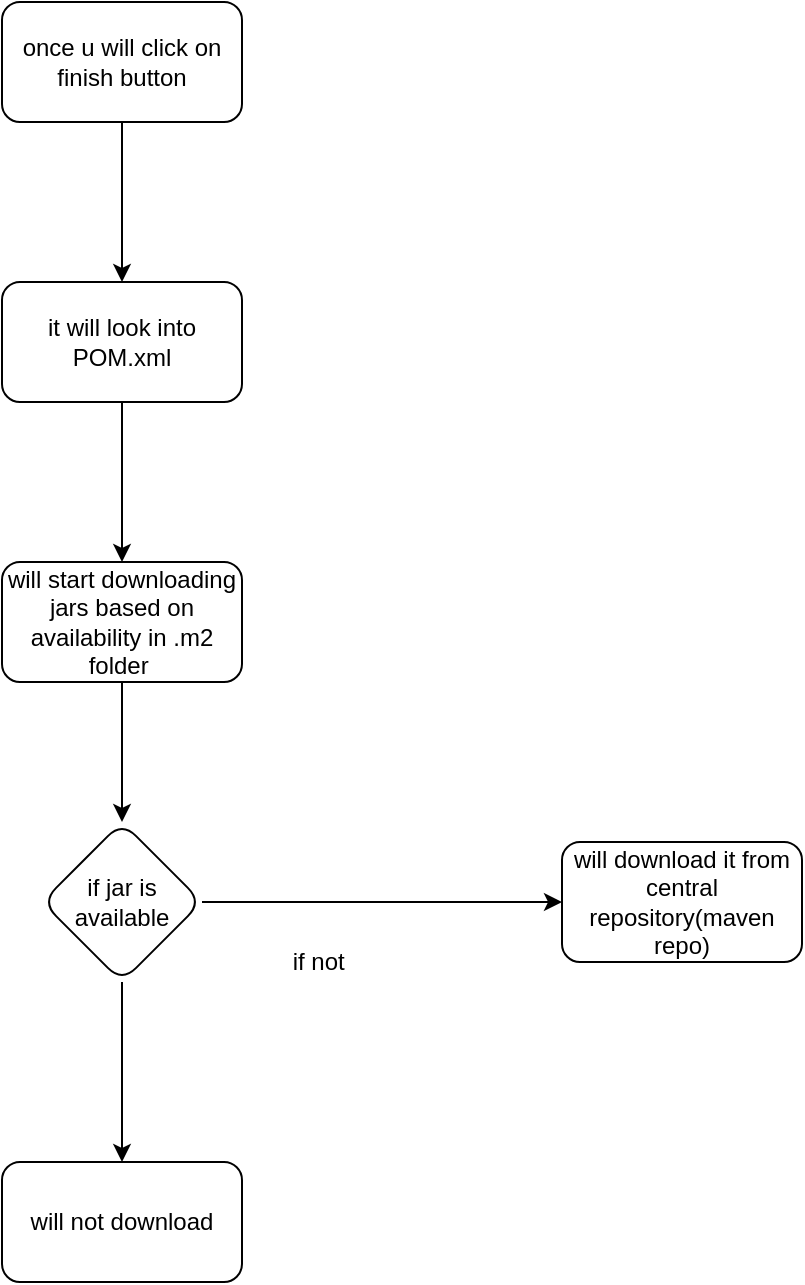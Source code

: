 <mxfile version="13.9.7" type="google" pages="7"><diagram id="oXhzZ5k0iJw5Twl_yVTJ" name="Page-1"><mxGraphModel dx="782" dy="507" grid="1" gridSize="10" guides="1" tooltips="1" connect="1" arrows="1" fold="1" page="1" pageScale="1" pageWidth="850" pageHeight="1100" math="0" shadow="0"><root><mxCell id="0"/><mxCell id="1" parent="0"/><mxCell id="1PSEC9iocyYjkI8qHaZ_-3" value="" style="edgeStyle=orthogonalEdgeStyle;rounded=0;orthogonalLoop=1;jettySize=auto;html=1;" parent="1" source="1PSEC9iocyYjkI8qHaZ_-1" target="1PSEC9iocyYjkI8qHaZ_-2" edge="1"><mxGeometry relative="1" as="geometry"/></mxCell><mxCell id="1PSEC9iocyYjkI8qHaZ_-1" value="once u will click on finish button" style="rounded=1;whiteSpace=wrap;html=1;" parent="1" vertex="1"><mxGeometry x="220" y="30" width="120" height="60" as="geometry"/></mxCell><mxCell id="1PSEC9iocyYjkI8qHaZ_-5" value="" style="edgeStyle=orthogonalEdgeStyle;rounded=0;orthogonalLoop=1;jettySize=auto;html=1;" parent="1" source="1PSEC9iocyYjkI8qHaZ_-2" target="1PSEC9iocyYjkI8qHaZ_-4" edge="1"><mxGeometry relative="1" as="geometry"/></mxCell><mxCell id="1PSEC9iocyYjkI8qHaZ_-2" value="it will look into POM.xml" style="rounded=1;whiteSpace=wrap;html=1;" parent="1" vertex="1"><mxGeometry x="220" y="170" width="120" height="60" as="geometry"/></mxCell><mxCell id="1PSEC9iocyYjkI8qHaZ_-7" value="" style="edgeStyle=orthogonalEdgeStyle;rounded=0;orthogonalLoop=1;jettySize=auto;html=1;" parent="1" source="1PSEC9iocyYjkI8qHaZ_-4" target="1PSEC9iocyYjkI8qHaZ_-6" edge="1"><mxGeometry relative="1" as="geometry"/></mxCell><mxCell id="1PSEC9iocyYjkI8qHaZ_-4" value="will start downloading jars based on availability in .m2 folder&amp;nbsp;" style="rounded=1;whiteSpace=wrap;html=1;" parent="1" vertex="1"><mxGeometry x="220" y="310" width="120" height="60" as="geometry"/></mxCell><mxCell id="1PSEC9iocyYjkI8qHaZ_-11" value="" style="edgeStyle=orthogonalEdgeStyle;rounded=0;orthogonalLoop=1;jettySize=auto;html=1;" parent="1" source="1PSEC9iocyYjkI8qHaZ_-6" target="1PSEC9iocyYjkI8qHaZ_-10" edge="1"><mxGeometry relative="1" as="geometry"/></mxCell><mxCell id="1PSEC9iocyYjkI8qHaZ_-13" value="" style="edgeStyle=orthogonalEdgeStyle;rounded=0;orthogonalLoop=1;jettySize=auto;html=1;" parent="1" source="1PSEC9iocyYjkI8qHaZ_-6" target="1PSEC9iocyYjkI8qHaZ_-12" edge="1"><mxGeometry relative="1" as="geometry"/></mxCell><mxCell id="1PSEC9iocyYjkI8qHaZ_-6" value="if jar is available" style="rhombus;whiteSpace=wrap;html=1;rounded=1;" parent="1" vertex="1"><mxGeometry x="240" y="440" width="80" height="80" as="geometry"/></mxCell><mxCell id="1PSEC9iocyYjkI8qHaZ_-10" value="will not download" style="whiteSpace=wrap;html=1;rounded=1;" parent="1" vertex="1"><mxGeometry x="220" y="610" width="120" height="60" as="geometry"/></mxCell><mxCell id="1PSEC9iocyYjkI8qHaZ_-12" value="will download it from central repository(maven repo)" style="whiteSpace=wrap;html=1;rounded=1;" parent="1" vertex="1"><mxGeometry x="500" y="450" width="120" height="60" as="geometry"/></mxCell><mxCell id="1PSEC9iocyYjkI8qHaZ_-14" value="if not&amp;nbsp;" style="text;html=1;strokeColor=none;fillColor=none;align=center;verticalAlign=middle;whiteSpace=wrap;rounded=0;" parent="1" vertex="1"><mxGeometry x="360" y="500" width="40" height="20" as="geometry"/></mxCell></root></mxGraphModel></diagram><diagram id="DUGzoXhBwSUYteey2y7Q" name="Page-2"><mxGraphModel dx="782" dy="435" grid="1" gridSize="10" guides="1" tooltips="1" connect="1" arrows="1" fold="1" page="1" pageScale="1" pageWidth="850" pageHeight="1100" math="0" shadow="0"><root><mxCell id="rTwPNDqwtlH85x0Mgu5g-0"/><mxCell id="rTwPNDqwtlH85x0Mgu5g-1" parent="rTwPNDqwtlH85x0Mgu5g-0"/><mxCell id="rTwPNDqwtlH85x0Mgu5g-4" value="" style="edgeStyle=orthogonalEdgeStyle;rounded=0;orthogonalLoop=1;jettySize=auto;html=1;" edge="1" parent="rTwPNDqwtlH85x0Mgu5g-1" source="rTwPNDqwtlH85x0Mgu5g-2" target="rTwPNDqwtlH85x0Mgu5g-3"><mxGeometry relative="1" as="geometry"/></mxCell><mxCell id="rTwPNDqwtlH85x0Mgu5g-2" value="We have to work with JSON objects" style="rounded=1;whiteSpace=wrap;html=1;" vertex="1" parent="rTwPNDqwtlH85x0Mgu5g-1"><mxGeometry x="270" y="50" width="120" height="60" as="geometry"/></mxCell><mxCell id="rTwPNDqwtlH85x0Mgu5g-6" value="" style="edgeStyle=orthogonalEdgeStyle;rounded=0;orthogonalLoop=1;jettySize=auto;html=1;" edge="1" parent="rTwPNDqwtlH85x0Mgu5g-1" source="rTwPNDqwtlH85x0Mgu5g-3" target="rTwPNDqwtlH85x0Mgu5g-5"><mxGeometry relative="1" as="geometry"/></mxCell><mxCell id="rTwPNDqwtlH85x0Mgu5g-3" value="we want to perform marshalling and unmarshalling of json object in java" style="rounded=1;whiteSpace=wrap;html=1;" vertex="1" parent="rTwPNDqwtlH85x0Mgu5g-1"><mxGeometry x="270" y="190" width="120" height="60" as="geometry"/></mxCell><mxCell id="rTwPNDqwtlH85x0Mgu5g-5" value="jackson jar&amp;nbsp;" style="whiteSpace=wrap;html=1;rounded=1;" vertex="1" parent="rTwPNDqwtlH85x0Mgu5g-1"><mxGeometry x="270" y="330" width="120" height="60" as="geometry"/></mxCell><mxCell id="rTwPNDqwtlH85x0Mgu5g-9" value="" style="edgeStyle=orthogonalEdgeStyle;rounded=0;orthogonalLoop=1;jettySize=auto;html=1;" edge="1" parent="rTwPNDqwtlH85x0Mgu5g-1" source="rTwPNDqwtlH85x0Mgu5g-7" target="rTwPNDqwtlH85x0Mgu5g-8"><mxGeometry relative="1" as="geometry"/></mxCell><mxCell id="rTwPNDqwtlH85x0Mgu5g-7" value="JSON Object" style="rounded=1;whiteSpace=wrap;html=1;" vertex="1" parent="rTwPNDqwtlH85x0Mgu5g-1"><mxGeometry x="460" y="180" width="120" height="60" as="geometry"/></mxCell><mxCell id="rTwPNDqwtlH85x0Mgu5g-10" style="edgeStyle=orthogonalEdgeStyle;rounded=0;orthogonalLoop=1;jettySize=auto;html=1;entryX=1.006;entryY=0.644;entryDx=0;entryDy=0;entryPerimeter=0;" edge="1" parent="rTwPNDqwtlH85x0Mgu5g-1" source="rTwPNDqwtlH85x0Mgu5g-8" target="rTwPNDqwtlH85x0Mgu5g-7"><mxGeometry relative="1" as="geometry"><Array as="points"><mxPoint x="600" y="350"/><mxPoint x="600" y="219"/></Array></mxGeometry></mxCell><mxCell id="rTwPNDqwtlH85x0Mgu5g-8" value="Java Object" style="rounded=1;whiteSpace=wrap;html=1;" vertex="1" parent="rTwPNDqwtlH85x0Mgu5g-1"><mxGeometry x="460" y="320" width="120" height="60" as="geometry"/></mxCell></root></mxGraphModel></diagram><diagram id="w0giVbxwZl4zXHrIp_na" name="Page-3"><mxGraphModel dx="782" dy="507" grid="1" gridSize="10" guides="1" tooltips="1" connect="1" arrows="1" fold="1" page="1" pageScale="1" pageWidth="850" pageHeight="1100" math="0" shadow="0"><root><mxCell id="FLdZUhtoKZBIuECVYEBd-0"/><mxCell id="FLdZUhtoKZBIuECVYEBd-1" parent="FLdZUhtoKZBIuECVYEBd-0"/><mxCell id="FLdZUhtoKZBIuECVYEBd-4" value="" style="edgeStyle=orthogonalEdgeStyle;rounded=0;orthogonalLoop=1;jettySize=auto;html=1;" edge="1" parent="FLdZUhtoKZBIuECVYEBd-1" source="FLdZUhtoKZBIuECVYEBd-2" target="FLdZUhtoKZBIuECVYEBd-3"><mxGeometry relative="1" as="geometry"/></mxCell><mxCell id="FLdZUhtoKZBIuECVYEBd-2" value="main" style="rounded=1;whiteSpace=wrap;html=1;" vertex="1" parent="FLdZUhtoKZBIuECVYEBd-1"><mxGeometry x="80" y="210" width="120" height="60" as="geometry"/></mxCell><mxCell id="FLdZUhtoKZBIuECVYEBd-6" value="" style="edgeStyle=orthogonalEdgeStyle;rounded=0;orthogonalLoop=1;jettySize=auto;html=1;" edge="1" parent="FLdZUhtoKZBIuECVYEBd-1" source="FLdZUhtoKZBIuECVYEBd-3" target="FLdZUhtoKZBIuECVYEBd-5"><mxGeometry relative="1" as="geometry"/></mxCell><mxCell id="FLdZUhtoKZBIuECVYEBd-3" value="service" style="rounded=1;whiteSpace=wrap;html=1;" vertex="1" parent="FLdZUhtoKZBIuECVYEBd-1"><mxGeometry x="80" y="350" width="120" height="60" as="geometry"/></mxCell><mxCell id="FLdZUhtoKZBIuECVYEBd-8" value="" style="edgeStyle=orthogonalEdgeStyle;rounded=0;orthogonalLoop=1;jettySize=auto;html=1;" edge="1" parent="FLdZUhtoKZBIuECVYEBd-1" source="FLdZUhtoKZBIuECVYEBd-5" target="FLdZUhtoKZBIuECVYEBd-7"><mxGeometry relative="1" as="geometry"/></mxCell><mxCell id="FLdZUhtoKZBIuECVYEBd-5" value="dao" style="rounded=1;whiteSpace=wrap;html=1;" vertex="1" parent="FLdZUhtoKZBIuECVYEBd-1"><mxGeometry x="80" y="490" width="120" height="60" as="geometry"/></mxCell><mxCell id="FLdZUhtoKZBIuECVYEBd-7" value="DB" style="shape=cylinder;whiteSpace=wrap;html=1;boundedLbl=1;backgroundOutline=1;rounded=1;" vertex="1" parent="FLdZUhtoKZBIuECVYEBd-1"><mxGeometry x="110" y="620" width="60" height="80" as="geometry"/></mxCell></root></mxGraphModel></diagram><diagram id="7kbSmHQN65XQ7CaXRoZJ" name="Page-4"><mxGraphModel dx="782" dy="507" grid="1" gridSize="10" guides="1" tooltips="1" connect="1" arrows="1" fold="1" page="1" pageScale="1" pageWidth="850" pageHeight="1100" math="0" shadow="0"><root><mxCell id="dFwg-6I9mCr51htqQsRj-0"/><mxCell id="dFwg-6I9mCr51htqQsRj-1" parent="dFwg-6I9mCr51htqQsRj-0"/><mxCell id="dFwg-6I9mCr51htqQsRj-2" value="Spring Core" style="rounded=1;whiteSpace=wrap;html=1;" vertex="1" parent="dFwg-6I9mCr51htqQsRj-1"><mxGeometry x="250" y="320" width="290" height="60" as="geometry"/></mxCell><mxCell id="dFwg-6I9mCr51htqQsRj-5" style="edgeStyle=orthogonalEdgeStyle;rounded=0;orthogonalLoop=1;jettySize=auto;html=1;entryX=0.113;entryY=-0.011;entryDx=0;entryDy=0;entryPerimeter=0;" edge="1" parent="dFwg-6I9mCr51htqQsRj-1" source="dFwg-6I9mCr51htqQsRj-3" target="dFwg-6I9mCr51htqQsRj-2"><mxGeometry relative="1" as="geometry"/></mxCell><mxCell id="dFwg-6I9mCr51htqQsRj-3" value="Spring Boot" style="rounded=1;whiteSpace=wrap;html=1;" vertex="1" parent="dFwg-6I9mCr51htqQsRj-1"><mxGeometry x="140" y="110" width="120" height="60" as="geometry"/></mxCell><mxCell id="dFwg-6I9mCr51htqQsRj-6" style="edgeStyle=orthogonalEdgeStyle;rounded=0;orthogonalLoop=1;jettySize=auto;html=1;entryX=0.5;entryY=0;entryDx=0;entryDy=0;" edge="1" parent="dFwg-6I9mCr51htqQsRj-1" source="dFwg-6I9mCr51htqQsRj-4" target="dFwg-6I9mCr51htqQsRj-2"><mxGeometry relative="1" as="geometry"/></mxCell><mxCell id="dFwg-6I9mCr51htqQsRj-4" value="Spring Resst" style="rounded=1;whiteSpace=wrap;html=1;" vertex="1" parent="dFwg-6I9mCr51htqQsRj-1"><mxGeometry x="320" y="110" width="120" height="60" as="geometry"/></mxCell><mxCell id="dFwg-6I9mCr51htqQsRj-7" value="this is going to manage all objects life cycle." style="text;html=1;strokeColor=none;fillColor=none;align=center;verticalAlign=middle;whiteSpace=wrap;rounded=0;" vertex="1" parent="dFwg-6I9mCr51htqQsRj-1"><mxGeometry x="225" y="420" width="310" height="20" as="geometry"/></mxCell></root></mxGraphModel></diagram><diagram id="9YB1uCOkMF-8aipqVCmc" name="Docker"><mxGraphModel dx="782" dy="507" grid="1" gridSize="10" guides="1" tooltips="1" connect="1" arrows="1" fold="1" page="1" pageScale="1" pageWidth="850" pageHeight="1100" math="0" shadow="0"><root><mxCell id="BHks1S_TiU-FuKNRMxEF-0"/><mxCell id="BHks1S_TiU-FuKNRMxEF-1" parent="BHks1S_TiU-FuKNRMxEF-0"/><mxCell id="BHks1S_TiU-FuKNRMxEF-34" value="" style="rounded=1;whiteSpace=wrap;html=1;" vertex="1" parent="BHks1S_TiU-FuKNRMxEF-1"><mxGeometry y="770" width="630" height="440" as="geometry"/></mxCell><mxCell id="BHks1S_TiU-FuKNRMxEF-32" style="edgeStyle=orthogonalEdgeStyle;rounded=0;orthogonalLoop=1;jettySize=auto;html=1;" edge="1" parent="BHks1S_TiU-FuKNRMxEF-1" source="BHks1S_TiU-FuKNRMxEF-30" target="BHks1S_TiU-FuKNRMxEF-13"><mxGeometry relative="1" as="geometry"/></mxCell><mxCell id="BHks1S_TiU-FuKNRMxEF-30" value="" style="rounded=1;whiteSpace=wrap;html=1;" vertex="1" parent="BHks1S_TiU-FuKNRMxEF-1"><mxGeometry x="20" y="830" width="180" height="210" as="geometry"/></mxCell><mxCell id="BHks1S_TiU-FuKNRMxEF-33" style="edgeStyle=orthogonalEdgeStyle;rounded=0;orthogonalLoop=1;jettySize=auto;html=1;entryX=0.6;entryY=-0.011;entryDx=0;entryDy=0;entryPerimeter=0;" edge="1" parent="BHks1S_TiU-FuKNRMxEF-1" target="BHks1S_TiU-FuKNRMxEF-13"><mxGeometry relative="1" as="geometry"><mxPoint x="280" y="1100" as="sourcePoint"/></mxGeometry></mxCell><mxCell id="BHks1S_TiU-FuKNRMxEF-29" value="" style="rounded=1;whiteSpace=wrap;html=1;" vertex="1" parent="BHks1S_TiU-FuKNRMxEF-1"><mxGeometry x="350" y="820" width="180" height="210" as="geometry"/></mxCell><mxCell id="BHks1S_TiU-FuKNRMxEF-2" value="" style="rounded=1;whiteSpace=wrap;html=1;" vertex="1" parent="BHks1S_TiU-FuKNRMxEF-1"><mxGeometry x="110" y="70" width="370" height="370" as="geometry"/></mxCell><mxCell id="BHks1S_TiU-FuKNRMxEF-3" value="Dedicated Servers" style="text;html=1;strokeColor=none;fillColor=none;align=center;verticalAlign=middle;whiteSpace=wrap;rounded=0;" vertex="1" parent="BHks1S_TiU-FuKNRMxEF-1"><mxGeometry x="150" y="50" width="130" height="20" as="geometry"/></mxCell><mxCell id="BHks1S_TiU-FuKNRMxEF-4" value="Application Code" style="rounded=1;whiteSpace=wrap;html=1;" vertex="1" parent="BHks1S_TiU-FuKNRMxEF-1"><mxGeometry x="160" y="100" width="270" height="60" as="geometry"/></mxCell><mxCell id="BHks1S_TiU-FuKNRMxEF-5" value="Dependancies" style="rounded=1;whiteSpace=wrap;html=1;" vertex="1" parent="BHks1S_TiU-FuKNRMxEF-1"><mxGeometry x="155" y="200" width="285" height="50" as="geometry"/></mxCell><mxCell id="BHks1S_TiU-FuKNRMxEF-6" value="Kernel" style="rounded=1;whiteSpace=wrap;html=1;" vertex="1" parent="BHks1S_TiU-FuKNRMxEF-1"><mxGeometry x="152.5" y="280" width="285" height="50" as="geometry"/></mxCell><mxCell id="BHks1S_TiU-FuKNRMxEF-7" value="Hardware" style="rounded=1;whiteSpace=wrap;html=1;" vertex="1" parent="BHks1S_TiU-FuKNRMxEF-1"><mxGeometry x="150" y="360" width="285" height="50" as="geometry"/></mxCell><mxCell id="BHks1S_TiU-FuKNRMxEF-8" value="1. deployment will take time.&lt;br&gt;2. Low Utilization&lt;br&gt;3. not portable." style="rounded=1;whiteSpace=wrap;html=1;" vertex="1" parent="BHks1S_TiU-FuKNRMxEF-1"><mxGeometry x="100" y="490" width="360" height="120" as="geometry"/></mxCell><mxCell id="BHks1S_TiU-FuKNRMxEF-9" value="Virtual Machines" style="rounded=1;whiteSpace=wrap;html=1;" vertex="1" parent="BHks1S_TiU-FuKNRMxEF-1"><mxGeometry x="110" y="700" width="120" height="40" as="geometry"/></mxCell><mxCell id="BHks1S_TiU-FuKNRMxEF-11" value="Chrome Browser" style="rounded=1;whiteSpace=wrap;html=1;" vertex="1" parent="BHks1S_TiU-FuKNRMxEF-1"><mxGeometry x="35" y="860" width="120" height="60" as="geometry"/></mxCell><mxCell id="BHks1S_TiU-FuKNRMxEF-13" value="Kernel" style="rounded=1;whiteSpace=wrap;html=1;" vertex="1" parent="BHks1S_TiU-FuKNRMxEF-1"><mxGeometry x="220" y="1130" width="120" height="60" as="geometry"/></mxCell><mxCell id="BHks1S_TiU-FuKNRMxEF-26" value="" style="edgeStyle=orthogonalEdgeStyle;rounded=0;orthogonalLoop=1;jettySize=auto;html=1;" edge="1" parent="BHks1S_TiU-FuKNRMxEF-1" source="BHks1S_TiU-FuKNRMxEF-19"><mxGeometry relative="1" as="geometry"><mxPoint x="430" y="870" as="targetPoint"/></mxGeometry></mxCell><mxCell id="BHks1S_TiU-FuKNRMxEF-24" value="1. Deployement time is now mins.&lt;br&gt;2. improved utilization&lt;br&gt;3. hyperwiser&lt;br&gt;portability" style="rounded=1;whiteSpace=wrap;html=1;" vertex="1" parent="BHks1S_TiU-FuKNRMxEF-1"><mxGeometry x="70" y="1250" width="420" height="200" as="geometry"/></mxCell><mxCell id="BHks1S_TiU-FuKNRMxEF-27" value="NodeJS" style="rounded=1;whiteSpace=wrap;html=1;" vertex="1" parent="BHks1S_TiU-FuKNRMxEF-1"><mxGeometry x="365" y="852.5" width="120" height="60" as="geometry"/></mxCell><mxCell id="BHks1S_TiU-FuKNRMxEF-35" style="edgeStyle=orthogonalEdgeStyle;rounded=0;orthogonalLoop=1;jettySize=auto;html=1;entryX=0.6;entryY=-0.011;entryDx=0;entryDy=0;entryPerimeter=0;" edge="1" parent="BHks1S_TiU-FuKNRMxEF-1" source="BHks1S_TiU-FuKNRMxEF-29"><mxGeometry relative="1" as="geometry"><mxPoint x="350" y="925" as="sourcePoint"/><mxPoint x="292" y="1039.34" as="targetPoint"/></mxGeometry></mxCell><mxCell id="BHks1S_TiU-FuKNRMxEF-36" value="Python 2.7 version" style="rounded=1;whiteSpace=wrap;html=1;" vertex="1" parent="BHks1S_TiU-FuKNRMxEF-1"><mxGeometry x="50" y="960" width="120" height="60" as="geometry"/></mxCell><mxCell id="BHks1S_TiU-FuKNRMxEF-37" value="Python 3 version" style="rounded=1;whiteSpace=wrap;html=1;" vertex="1" parent="BHks1S_TiU-FuKNRMxEF-1"><mxGeometry x="365" y="940" width="120" height="60" as="geometry"/></mxCell><mxCell id="BHks1S_TiU-FuKNRMxEF-38" value="code works any where&amp;nbsp;&lt;br&gt;===&amp;gt; across dev test &amp;amp; prod.&lt;br&gt;Packaged app &amp;amp; speed dev&lt;br&gt;-- agile creation and deployement&lt;br&gt;-- CI/CD&amp;nbsp;&lt;br&gt;-- single file copy&lt;br&gt;&lt;br&gt;They will provide the path to microservices." style="rounded=1;whiteSpace=wrap;html=1;" vertex="1" parent="BHks1S_TiU-FuKNRMxEF-1"><mxGeometry x="695" y="840" width="250" height="290" as="geometry"/></mxCell><mxCell id="BHks1S_TiU-FuKNRMxEF-41" value="Container" style="text;html=1;strokeColor=none;fillColor=none;align=center;verticalAlign=middle;whiteSpace=wrap;rounded=0;" vertex="1" parent="BHks1S_TiU-FuKNRMxEF-1"><mxGeometry x="50" y="810" width="40" height="20" as="geometry"/></mxCell></root></mxGraphModel></diagram><diagram id="8UxPkPp9aIb-VzQkP874" name="Container"><mxGraphModel dx="782" dy="507" grid="1" gridSize="10" guides="1" tooltips="1" connect="1" arrows="1" fold="1" page="1" pageScale="1" pageWidth="850" pageHeight="1100" math="0" shadow="0"><root><mxCell id="ejtMKASY_dqHp6jduaq4-0"/><mxCell id="ejtMKASY_dqHp6jduaq4-1" parent="ejtMKASY_dqHp6jduaq4-0"/><mxCell id="VnCMprd35tIYtF86rkQ3-0" value="" style="rounded=1;whiteSpace=wrap;html=1;" vertex="1" parent="ejtMKASY_dqHp6jduaq4-1"><mxGeometry x="80" y="80" width="690" height="440" as="geometry"/></mxCell><mxCell id="VnCMprd35tIYtF86rkQ3-1" value="Container" style="rounded=1;whiteSpace=wrap;html=1;" vertex="1" parent="ejtMKASY_dqHp6jduaq4-1"><mxGeometry x="130" y="140" width="340" height="80" as="geometry"/></mxCell><mxCell id="VnCMprd35tIYtF86rkQ3-2" value="Os&amp;nbsp;" style="rounded=1;whiteSpace=wrap;html=1;" vertex="1" parent="ejtMKASY_dqHp6jduaq4-1"><mxGeometry x="125" y="360" width="340" height="80" as="geometry"/></mxCell><mxCell id="VnCMprd35tIYtF86rkQ3-3" value="Docker" style="rounded=1;whiteSpace=wrap;html=1;" vertex="1" parent="ejtMKASY_dqHp6jduaq4-1"><mxGeometry x="130" y="250" width="340" height="80" as="geometry"/></mxCell><mxCell id="VnCMprd35tIYtF86rkQ3-4" value="Container" style="rounded=1;whiteSpace=wrap;html=1;" vertex="1" parent="ejtMKASY_dqHp6jduaq4-1"><mxGeometry x="520" y="240" width="340" height="80" as="geometry"/></mxCell><mxCell id="VnCMprd35tIYtF86rkQ3-5" value="Container" style="rounded=1;whiteSpace=wrap;html=1;" vertex="1" parent="ejtMKASY_dqHp6jduaq4-1"><mxGeometry x="510" y="140" width="340" height="80" as="geometry"/></mxCell></root></mxGraphModel></diagram><diagram id="ttSy2nM96D-cqwd0LbTi" name="What is Docker &amp; flow"><mxGraphModel dx="782" dy="507" grid="1" gridSize="10" guides="1" tooltips="1" connect="1" arrows="1" fold="1" page="1" pageScale="1" pageWidth="850" pageHeight="1100" math="0" shadow="0"><root><mxCell id="Y5-xfjY37jXzNn2LdtSr-0"/><mxCell id="Y5-xfjY37jXzNn2LdtSr-1" parent="Y5-xfjY37jXzNn2LdtSr-0"/><mxCell id="Y5-xfjY37jXzNn2LdtSr-2" value="What is Docker ?&amp;nbsp;&lt;br&gt;Docker is a tool designed to make it easier to create , deploy and run apps by using container." style="rounded=1;whiteSpace=wrap;html=1;" vertex="1" parent="Y5-xfjY37jXzNn2LdtSr-1"><mxGeometry x="50" y="50" width="680" height="100" as="geometry"/></mxCell><mxCell id="ulGlmeTbILLtFSSkf0qP-0" value="Containers allow a developer to package up an app with all of the parts it needs, &amp;amp; ship it all out as a single package / box." style="rounded=1;whiteSpace=wrap;html=1;" vertex="1" parent="Y5-xfjY37jXzNn2LdtSr-1"><mxGeometry x="40" y="200" width="680" height="120" as="geometry"/></mxCell><mxCell id="ulGlmeTbILLtFSSkf0qP-3" value="" style="edgeStyle=orthogonalEdgeStyle;rounded=0;orthogonalLoop=1;jettySize=auto;html=1;" edge="1" parent="Y5-xfjY37jXzNn2LdtSr-1" source="ulGlmeTbILLtFSSkf0qP-1" target="ulGlmeTbILLtFSSkf0qP-2"><mxGeometry relative="1" as="geometry"/></mxCell><mxCell id="ulGlmeTbILLtFSSkf0qP-1" value="install req softwares&lt;br&gt;download the req installers&lt;br&gt;run those installers" style="rounded=1;whiteSpace=wrap;html=1;" vertex="1" parent="Y5-xfjY37jXzNn2LdtSr-1"><mxGeometry x="100" y="400" width="480" height="60" as="geometry"/></mxCell><mxCell id="ulGlmeTbILLtFSSkf0qP-5" value="" style="edgeStyle=orthogonalEdgeStyle;rounded=0;orthogonalLoop=1;jettySize=auto;html=1;" edge="1" parent="Y5-xfjY37jXzNn2LdtSr-1" source="ulGlmeTbILLtFSSkf0qP-2" target="ulGlmeTbILLtFSSkf0qP-4"><mxGeometry relative="1" as="geometry"/></mxCell><mxCell id="ulGlmeTbILLtFSSkf0qP-2" value="You may get errors during installation" style="rounded=1;whiteSpace=wrap;html=1;" vertex="1" parent="Y5-xfjY37jXzNn2LdtSr-1"><mxGeometry x="100" y="540" width="480" height="60" as="geometry"/></mxCell><mxCell id="ulGlmeTbILLtFSSkf0qP-7" value="" style="edgeStyle=orthogonalEdgeStyle;rounded=0;orthogonalLoop=1;jettySize=auto;html=1;" edge="1" parent="Y5-xfjY37jXzNn2LdtSr-1" source="ulGlmeTbILLtFSSkf0qP-4" target="ulGlmeTbILLtFSSkf0qP-6"><mxGeometry relative="1" as="geometry"/></mxCell><mxCell id="ulGlmeTbILLtFSSkf0qP-4" value="Troubleshoot" style="rounded=1;whiteSpace=wrap;html=1;" vertex="1" parent="Y5-xfjY37jXzNn2LdtSr-1"><mxGeometry x="100" y="680" width="480" height="60" as="geometry"/></mxCell><mxCell id="ulGlmeTbILLtFSSkf0qP-9" value="" style="edgeStyle=orthogonalEdgeStyle;rounded=0;orthogonalLoop=1;jettySize=auto;html=1;" edge="1" parent="Y5-xfjY37jXzNn2LdtSr-1" source="ulGlmeTbILLtFSSkf0qP-6" target="ulGlmeTbILLtFSSkf0qP-8"><mxGeometry relative="1" as="geometry"/></mxCell><mxCell id="ulGlmeTbILLtFSSkf0qP-6" value="re run as per new troubleshoot outcomes" style="rounded=1;whiteSpace=wrap;html=1;" vertex="1" parent="Y5-xfjY37jXzNn2LdtSr-1"><mxGeometry x="100" y="820" width="480" height="60" as="geometry"/></mxCell><mxCell id="ulGlmeTbILLtFSSkf0qP-10" style="edgeStyle=orthogonalEdgeStyle;rounded=0;orthogonalLoop=1;jettySize=auto;html=1;entryX=0;entryY=0.5;entryDx=0;entryDy=0;" edge="1" parent="Y5-xfjY37jXzNn2LdtSr-1" source="ulGlmeTbILLtFSSkf0qP-8" target="ulGlmeTbILLtFSSkf0qP-4"><mxGeometry relative="1" as="geometry"><Array as="points"><mxPoint x="80" y="970"/><mxPoint x="80" y="710"/></Array></mxGeometry></mxCell><mxCell id="ulGlmeTbILLtFSSkf0qP-8" value="Get an error&amp;nbsp;" style="rounded=1;whiteSpace=wrap;html=1;" vertex="1" parent="Y5-xfjY37jXzNn2LdtSr-1"><mxGeometry x="100" y="960" width="480" height="60" as="geometry"/></mxCell><mxCell id="ulGlmeTbILLtFSSkf0qP-11" value="this is what docker is trying to fix not only ur laptop or desktops but also it will help us to solve server level problems." style="rounded=1;whiteSpace=wrap;html=1;" vertex="1" parent="Y5-xfjY37jXzNn2LdtSr-1"><mxGeometry x="120" y="1080" width="400" height="60" as="geometry"/></mxCell></root></mxGraphModel></diagram></mxfile>